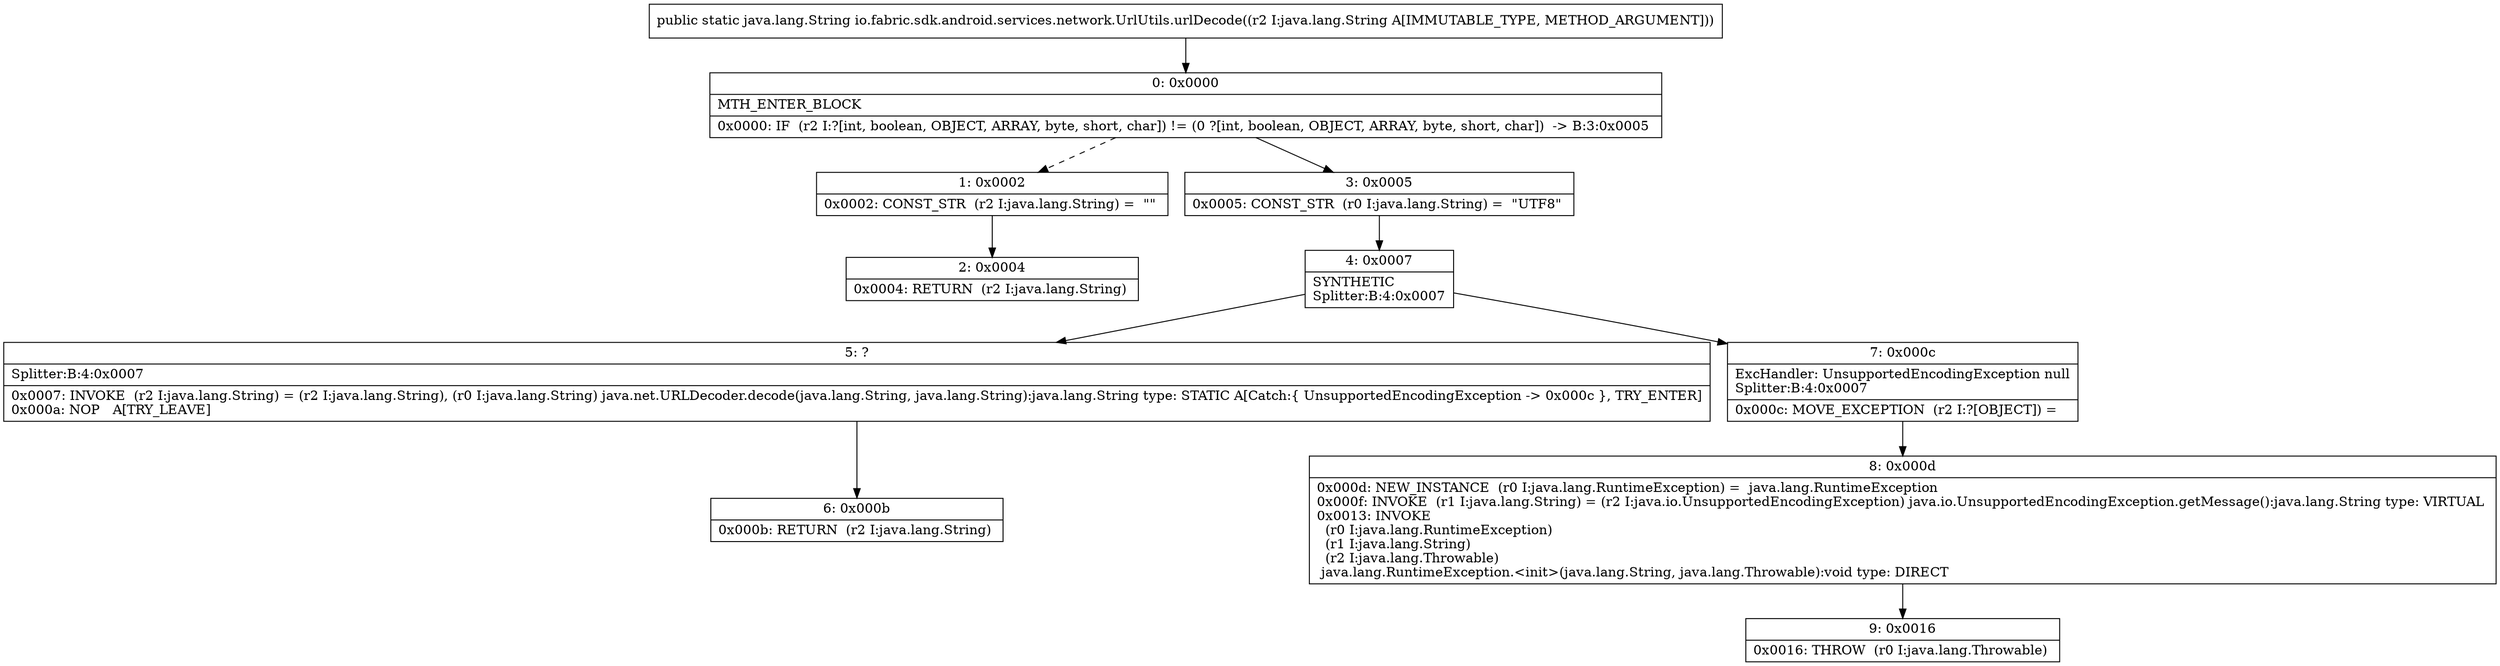 digraph "CFG forio.fabric.sdk.android.services.network.UrlUtils.urlDecode(Ljava\/lang\/String;)Ljava\/lang\/String;" {
Node_0 [shape=record,label="{0\:\ 0x0000|MTH_ENTER_BLOCK\l|0x0000: IF  (r2 I:?[int, boolean, OBJECT, ARRAY, byte, short, char]) != (0 ?[int, boolean, OBJECT, ARRAY, byte, short, char])  \-\> B:3:0x0005 \l}"];
Node_1 [shape=record,label="{1\:\ 0x0002|0x0002: CONST_STR  (r2 I:java.lang.String) =  \"\" \l}"];
Node_2 [shape=record,label="{2\:\ 0x0004|0x0004: RETURN  (r2 I:java.lang.String) \l}"];
Node_3 [shape=record,label="{3\:\ 0x0005|0x0005: CONST_STR  (r0 I:java.lang.String) =  \"UTF8\" \l}"];
Node_4 [shape=record,label="{4\:\ 0x0007|SYNTHETIC\lSplitter:B:4:0x0007\l}"];
Node_5 [shape=record,label="{5\:\ ?|Splitter:B:4:0x0007\l|0x0007: INVOKE  (r2 I:java.lang.String) = (r2 I:java.lang.String), (r0 I:java.lang.String) java.net.URLDecoder.decode(java.lang.String, java.lang.String):java.lang.String type: STATIC A[Catch:\{ UnsupportedEncodingException \-\> 0x000c \}, TRY_ENTER]\l0x000a: NOP   A[TRY_LEAVE]\l}"];
Node_6 [shape=record,label="{6\:\ 0x000b|0x000b: RETURN  (r2 I:java.lang.String) \l}"];
Node_7 [shape=record,label="{7\:\ 0x000c|ExcHandler: UnsupportedEncodingException null\lSplitter:B:4:0x0007\l|0x000c: MOVE_EXCEPTION  (r2 I:?[OBJECT]) =  \l}"];
Node_8 [shape=record,label="{8\:\ 0x000d|0x000d: NEW_INSTANCE  (r0 I:java.lang.RuntimeException) =  java.lang.RuntimeException \l0x000f: INVOKE  (r1 I:java.lang.String) = (r2 I:java.io.UnsupportedEncodingException) java.io.UnsupportedEncodingException.getMessage():java.lang.String type: VIRTUAL \l0x0013: INVOKE  \l  (r0 I:java.lang.RuntimeException)\l  (r1 I:java.lang.String)\l  (r2 I:java.lang.Throwable)\l java.lang.RuntimeException.\<init\>(java.lang.String, java.lang.Throwable):void type: DIRECT \l}"];
Node_9 [shape=record,label="{9\:\ 0x0016|0x0016: THROW  (r0 I:java.lang.Throwable) \l}"];
MethodNode[shape=record,label="{public static java.lang.String io.fabric.sdk.android.services.network.UrlUtils.urlDecode((r2 I:java.lang.String A[IMMUTABLE_TYPE, METHOD_ARGUMENT])) }"];
MethodNode -> Node_0;
Node_0 -> Node_1[style=dashed];
Node_0 -> Node_3;
Node_1 -> Node_2;
Node_3 -> Node_4;
Node_4 -> Node_5;
Node_4 -> Node_7;
Node_5 -> Node_6;
Node_7 -> Node_8;
Node_8 -> Node_9;
}

